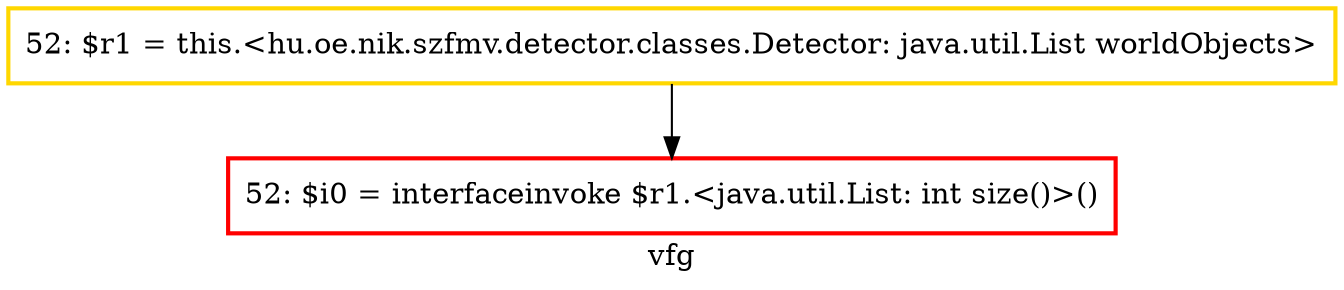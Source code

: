 digraph "vfg" {
    label="vfg";
node [shape=box];
"52: $i0 = interfaceinvoke $r1.<java.util.List: int size()>()" [style=bold] [color=red]
"52: $r1 = this.<hu.oe.nik.szfmv.detector.classes.Detector: java.util.List worldObjects>" [style=bold] [color=gold]
"52: $r1 = this.<hu.oe.nik.szfmv.detector.classes.Detector: java.util.List worldObjects>"->"52: $i0 = interfaceinvoke $r1.<java.util.List: int size()>()";

}